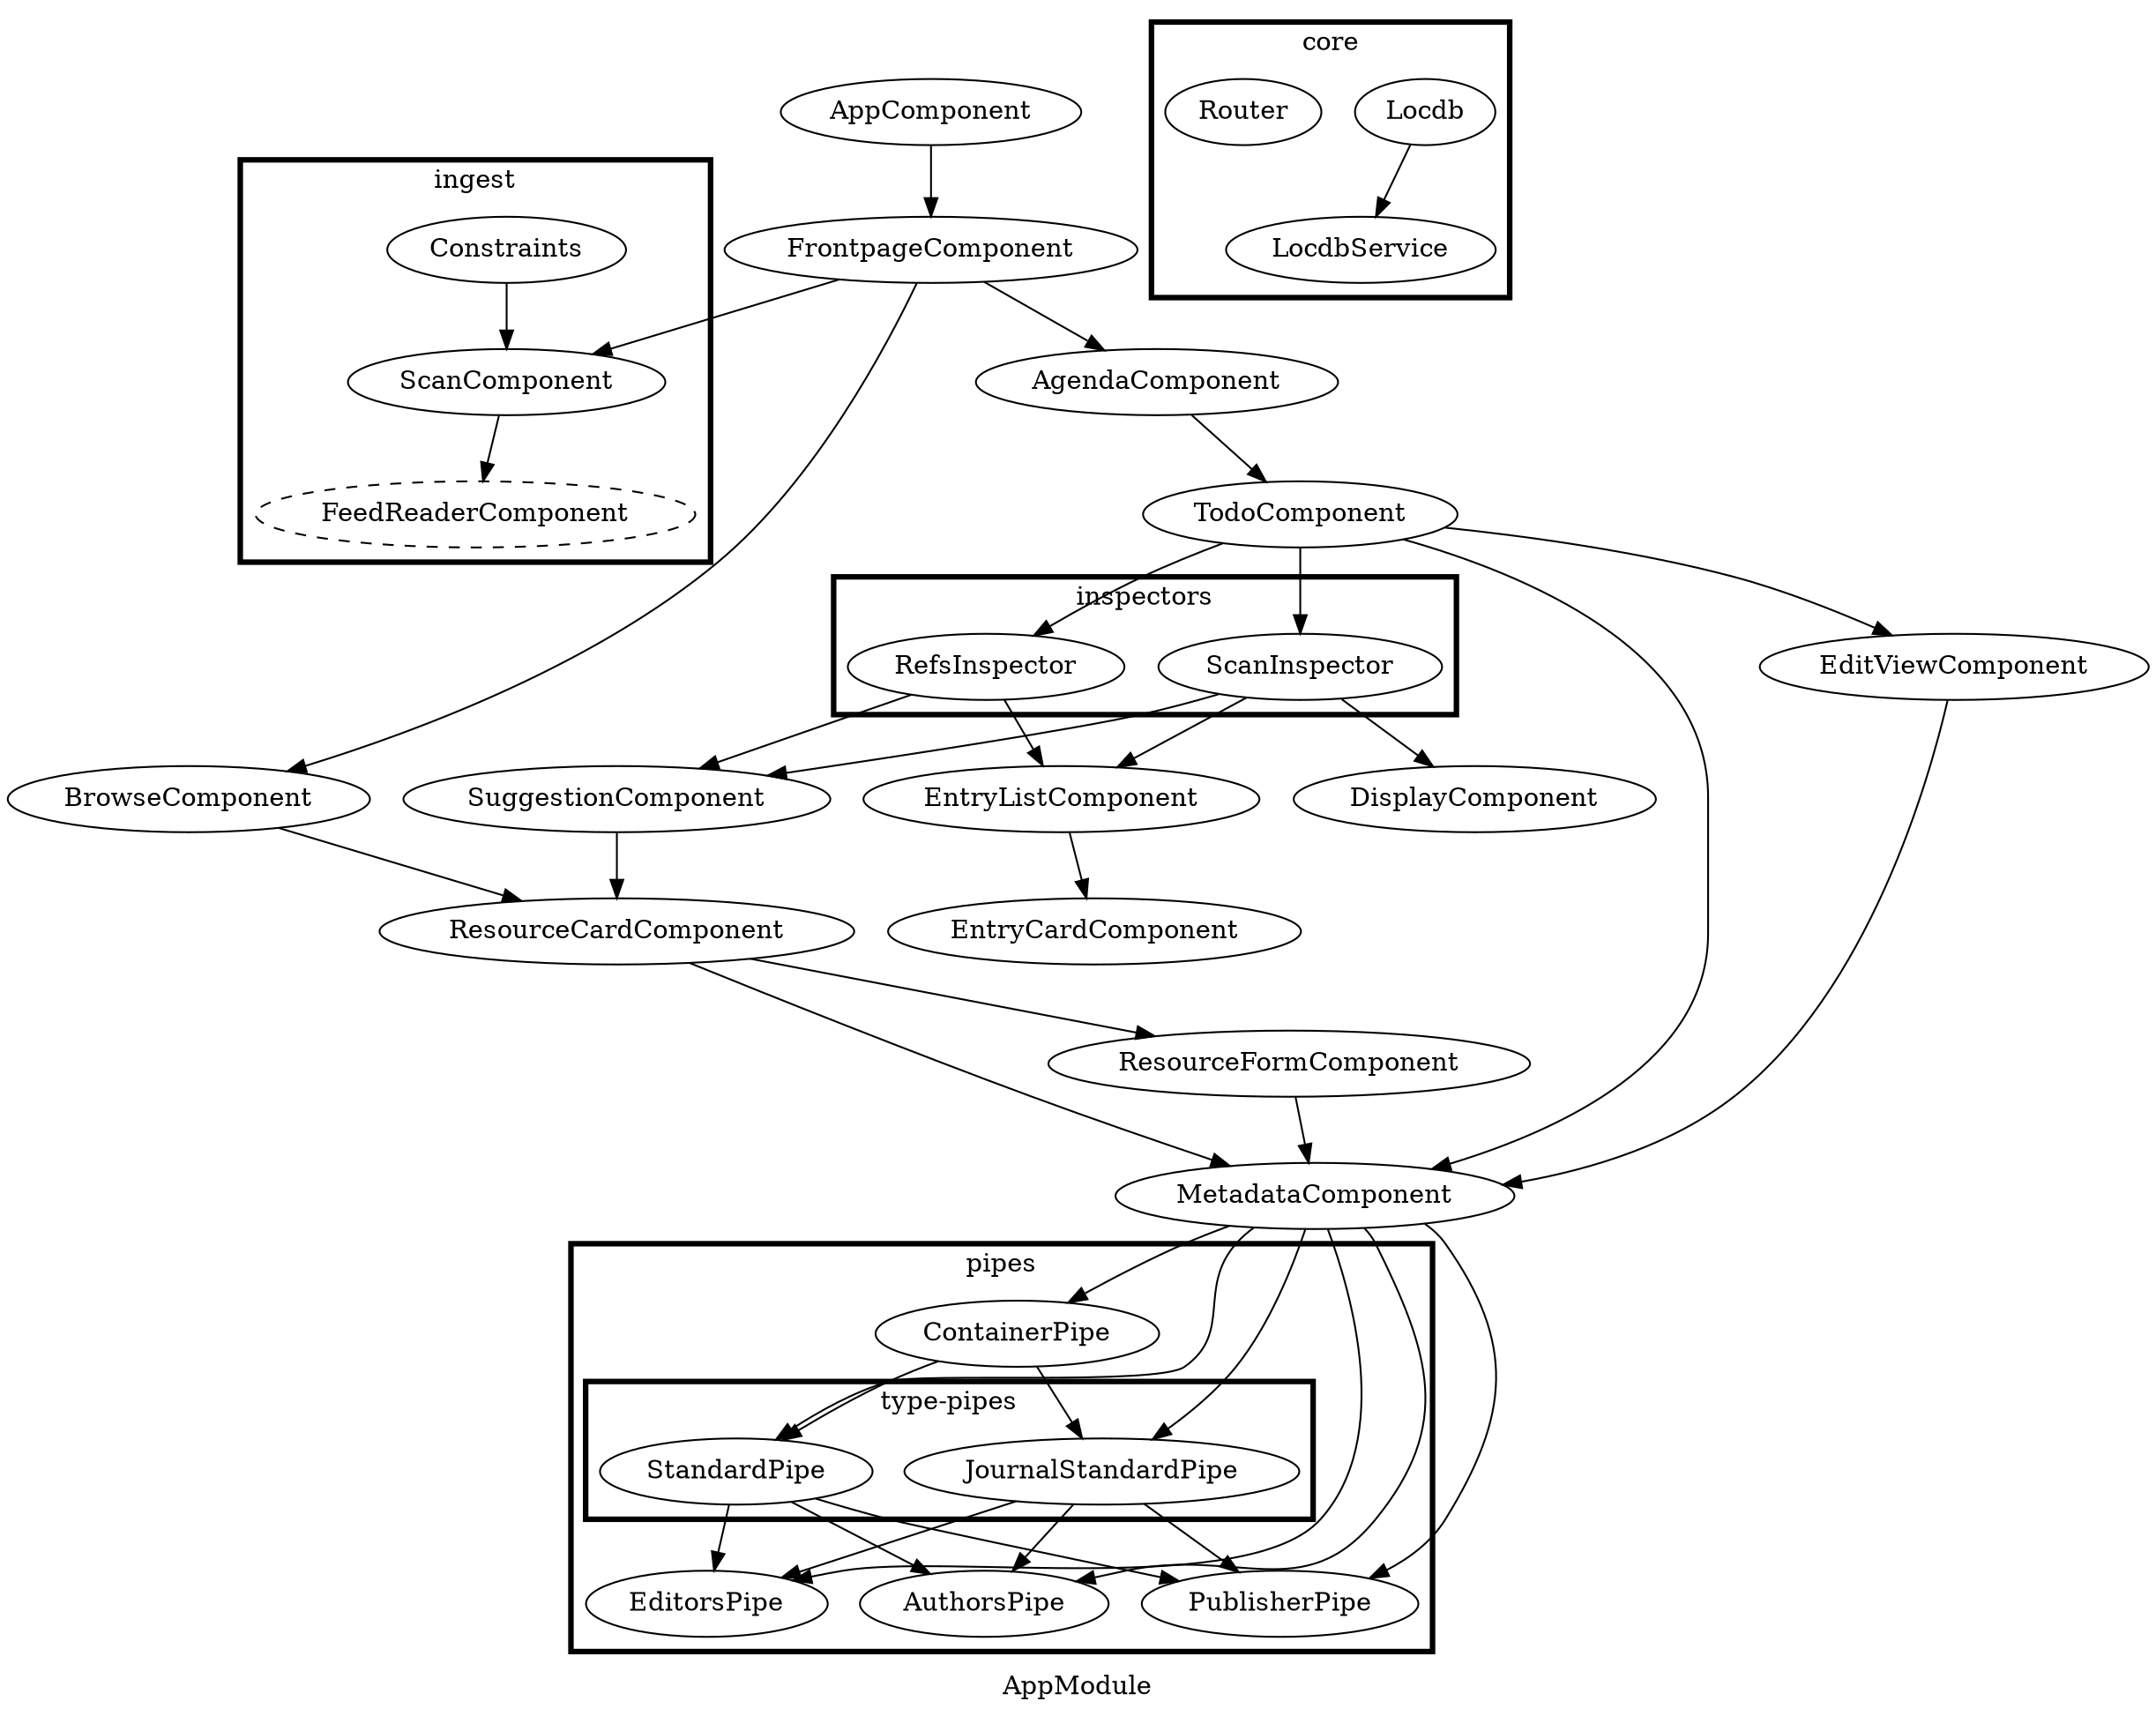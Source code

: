 digraph G {
	penwidth=3.0;
	label="AppModule";
	AppComponent -> FrontpageComponent;
	subgraph cluster_ignest {
		label="ingest";
		ScanComponent;
		FeedReaderComponent [style=dashed];
		Constraints;
	}
	FrontpageComponent -> BrowseComponent, AgendaComponent, ScanComponent;
	subgraph cluster_inspectors {
		ScanInspector;
		RefsInspector;
		label="inspectors";
	}
	AgendaComponent -> TodoComponent;
	TodoComponent -> RefsInspector, ScanInspector, MetadataComponent, EditViewComponent;
	ScanInspector, RefsInspector -> SuggestionComponent;
	ScanInspector, RefsInspector -> EntryListComponent -> EntryCardComponent;
	ScanInspector ->  DisplayComponent;
	SuggestionComponent -> ResourceCardComponent -> ResourceFormComponent;
	ResourceCardComponent -> MetadataComponent;
	MetadataComponent, ResourceFormComponent;
	EditViewComponent, ResourceFormComponent -> MetadataComponent;
	Constraints -> ScanComponent -> FeedReaderComponent;
	BrowseComponent -> ResourceCardComponent;
	Locdb -> LocdbService;
	MetadataComponent -> ContainerPipe, StandardPipe, JournalStandardPipe, EditorsPipe, AuthorsPipe, PublisherPipe;
	ContainerPipe -> StandardPipe, JournalStandardPipe;
	StandardPipe, JournalStandardPipe -> EditorsPipe, AuthorsPipe, PublisherPipe;
	subgraph cluster_pipes {
		EditorsPipe;
		AuthorsPipe;
		PublisherPipe;
		ContainerPipe;
		label="pipes";
		subgraph cluster_type_pipes {
			label="type-pipes";
			StandardPipe;
			JournalStandardPipe;
		}

	}
	subgraph cluster_core {
		label="core";
		Locdb, LocdbService, Router;

	}
}
